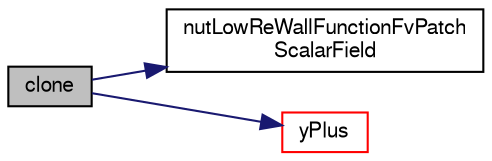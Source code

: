 digraph "clone"
{
  bgcolor="transparent";
  edge [fontname="FreeSans",fontsize="10",labelfontname="FreeSans",labelfontsize="10"];
  node [fontname="FreeSans",fontsize="10",shape=record];
  rankdir="LR";
  Node24 [label="clone",height=0.2,width=0.4,color="black", fillcolor="grey75", style="filled", fontcolor="black"];
  Node24 -> Node25 [color="midnightblue",fontsize="10",style="solid",fontname="FreeSans"];
  Node25 [label="nutLowReWallFunctionFvPatch\lScalarField",height=0.2,width=0.4,color="black",URL="$a30986.html#a691a18985a4ffdc2883ae0c8e263531a",tooltip="Construct from patch and internal field. "];
  Node24 -> Node26 [color="midnightblue",fontsize="10",style="solid",fontname="FreeSans"];
  Node26 [label="yPlus",height=0.2,width=0.4,color="red",URL="$a30986.html#a0de83d05eb8aabc5f8cf747584ef03c3",tooltip="Calculate and return the yPlus at the boundary. "];
}
